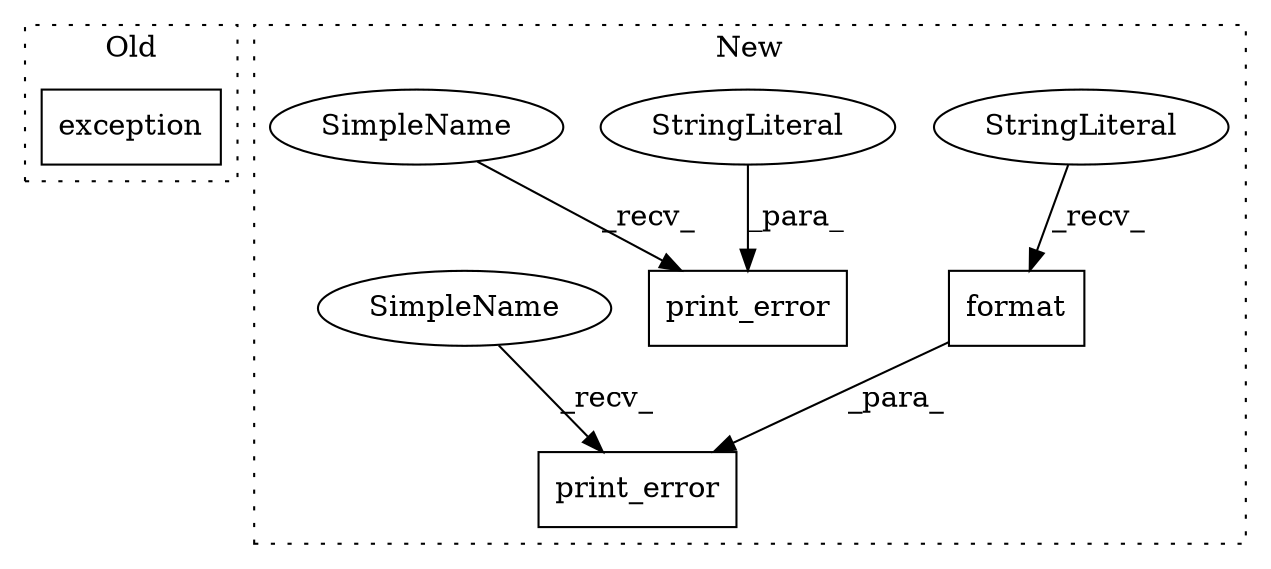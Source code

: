 digraph G {
subgraph cluster0 {
1 [label="exception" a="32" s="3425,3436" l="10,1" shape="box"];
label = "Old";
style="dotted";
}
subgraph cluster1 {
2 [label="print_error" a="32" s="4139,4182" l="12,1" shape="box"];
3 [label="format" a="32" s="4173,4181" l="7,1" shape="box"];
4 [label="StringLiteral" a="45" s="4151" l="21" shape="ellipse"];
5 [label="print_error" a="32" s="4077,4122" l="12,1" shape="box"];
6 [label="StringLiteral" a="45" s="4089" l="33" shape="ellipse"];
7 [label="SimpleName" a="42" s="4069" l="7" shape="ellipse"];
8 [label="SimpleName" a="42" s="4131" l="7" shape="ellipse"];
label = "New";
style="dotted";
}
3 -> 2 [label="_para_"];
4 -> 3 [label="_recv_"];
6 -> 5 [label="_para_"];
7 -> 5 [label="_recv_"];
8 -> 2 [label="_recv_"];
}